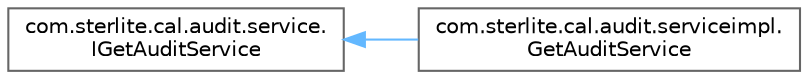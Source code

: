 digraph "Graphical Class Hierarchy"
{
 // LATEX_PDF_SIZE
  bgcolor="transparent";
  edge [fontname=Helvetica,fontsize=10,labelfontname=Helvetica,labelfontsize=10];
  node [fontname=Helvetica,fontsize=10,shape=box,height=0.2,width=0.4];
  rankdir="LR";
  Node0 [id="Node000000",label="com.sterlite.cal.audit.service.\lIGetAuditService",height=0.2,width=0.4,color="grey40", fillcolor="white", style="filled",URL="$interfacecom_1_1sterlite_1_1cal_1_1audit_1_1service_1_1_i_get_audit_service.html",tooltip=" "];
  Node0 -> Node1 [id="edge8_Node000000_Node000001",dir="back",color="steelblue1",style="solid",tooltip=" "];
  Node1 [id="Node000001",label="com.sterlite.cal.audit.serviceimpl.\lGetAuditService",height=0.2,width=0.4,color="grey40", fillcolor="white", style="filled",URL="$classcom_1_1sterlite_1_1cal_1_1audit_1_1serviceimpl_1_1_get_audit_service.html",tooltip=" "];
}
